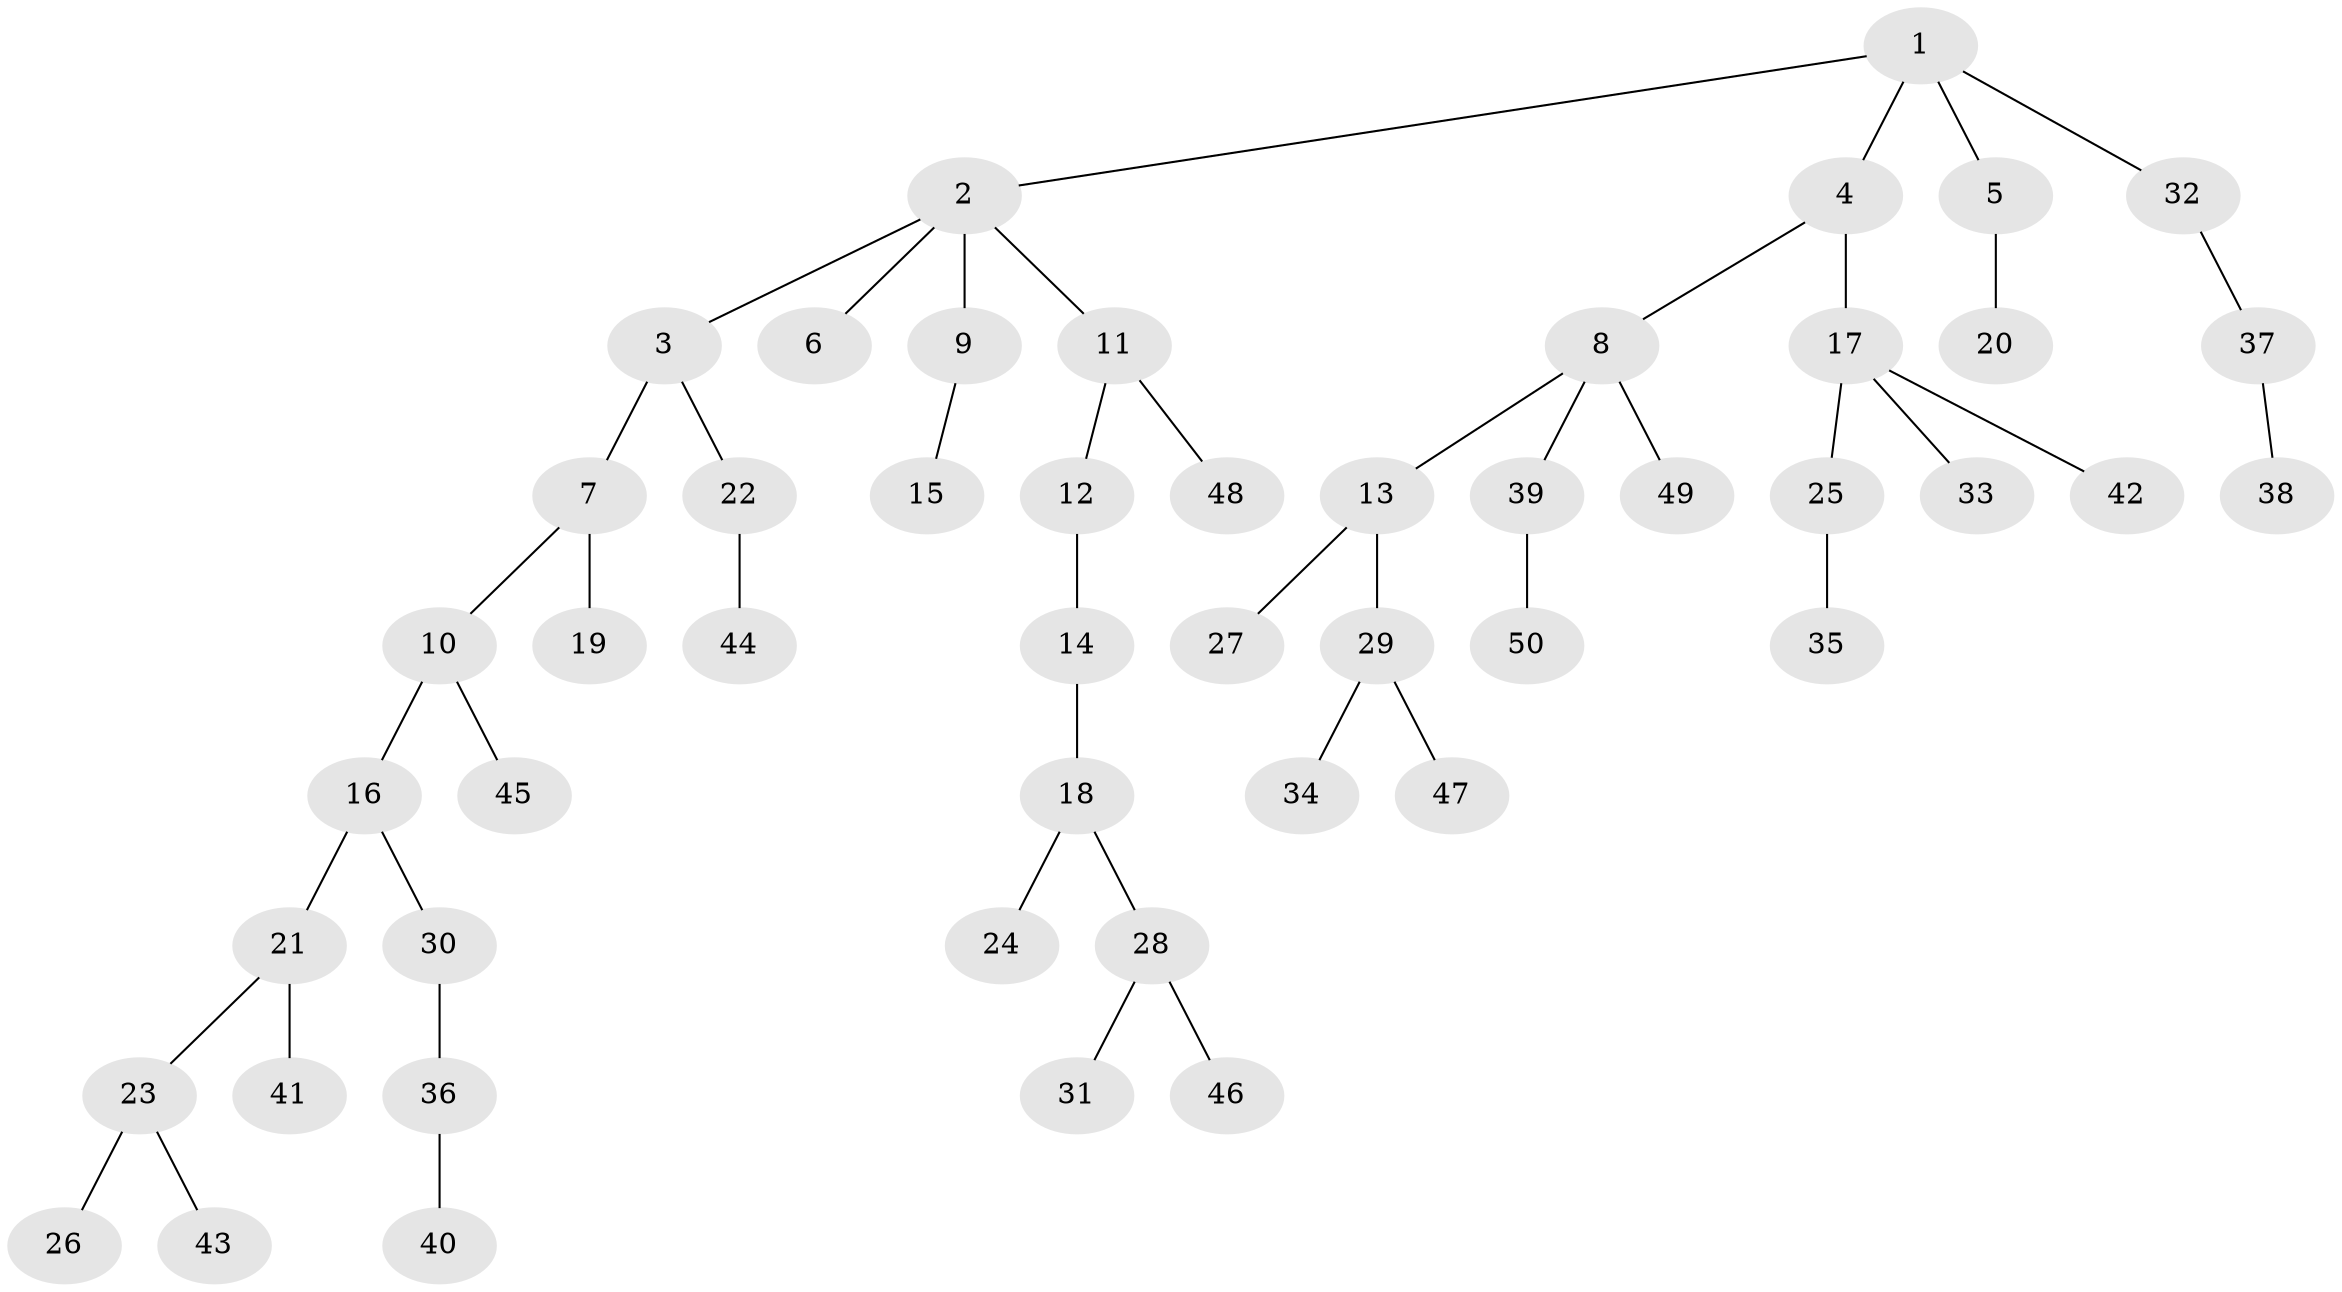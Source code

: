 // Generated by graph-tools (version 1.1) at 2025/26/03/09/25 03:26:26]
// undirected, 50 vertices, 49 edges
graph export_dot {
graph [start="1"]
  node [color=gray90,style=filled];
  1;
  2;
  3;
  4;
  5;
  6;
  7;
  8;
  9;
  10;
  11;
  12;
  13;
  14;
  15;
  16;
  17;
  18;
  19;
  20;
  21;
  22;
  23;
  24;
  25;
  26;
  27;
  28;
  29;
  30;
  31;
  32;
  33;
  34;
  35;
  36;
  37;
  38;
  39;
  40;
  41;
  42;
  43;
  44;
  45;
  46;
  47;
  48;
  49;
  50;
  1 -- 2;
  1 -- 4;
  1 -- 5;
  1 -- 32;
  2 -- 3;
  2 -- 6;
  2 -- 9;
  2 -- 11;
  3 -- 7;
  3 -- 22;
  4 -- 8;
  4 -- 17;
  5 -- 20;
  7 -- 10;
  7 -- 19;
  8 -- 13;
  8 -- 39;
  8 -- 49;
  9 -- 15;
  10 -- 16;
  10 -- 45;
  11 -- 12;
  11 -- 48;
  12 -- 14;
  13 -- 27;
  13 -- 29;
  14 -- 18;
  16 -- 21;
  16 -- 30;
  17 -- 25;
  17 -- 33;
  17 -- 42;
  18 -- 24;
  18 -- 28;
  21 -- 23;
  21 -- 41;
  22 -- 44;
  23 -- 26;
  23 -- 43;
  25 -- 35;
  28 -- 31;
  28 -- 46;
  29 -- 34;
  29 -- 47;
  30 -- 36;
  32 -- 37;
  36 -- 40;
  37 -- 38;
  39 -- 50;
}
